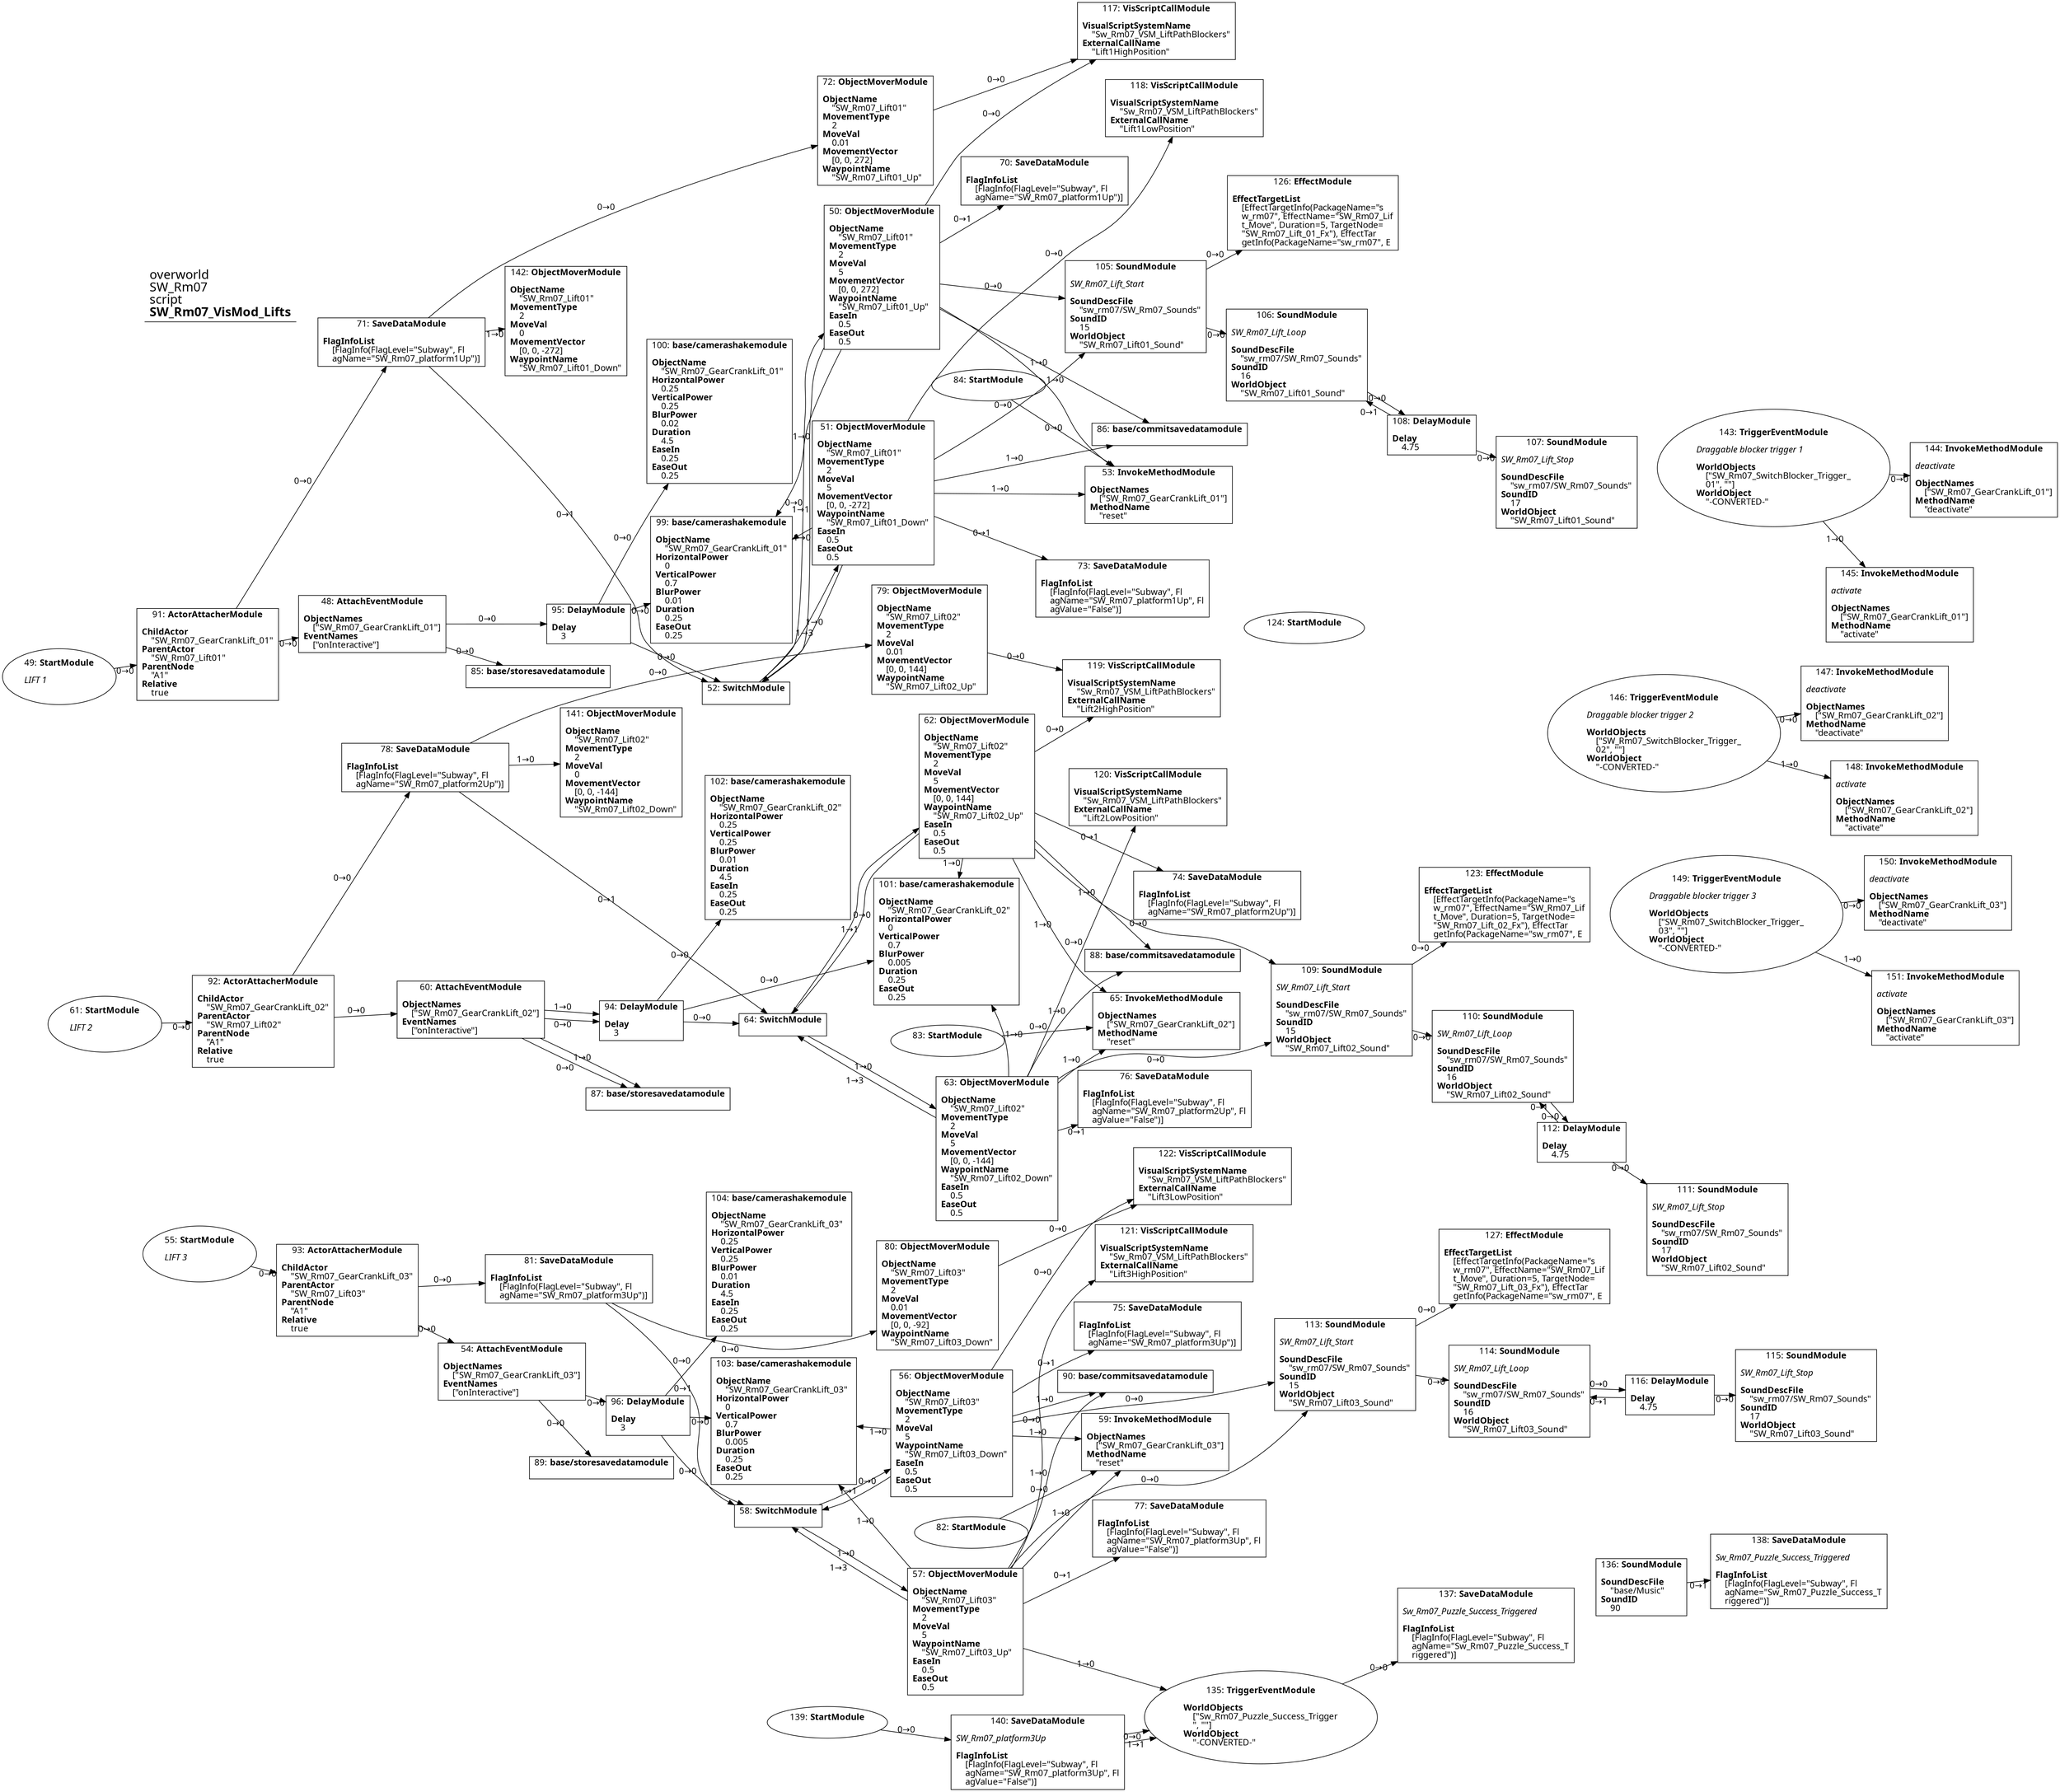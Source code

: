 digraph {
    layout = fdp;
    overlap = prism;
    sep = "+16";
    splines = spline;

    node [ shape = box ];

    graph [ fontname = "Segoe UI" ];
    node [ fontname = "Segoe UI" ];
    edge [ fontname = "Segoe UI" ];

    48 [ label = <48: <b>AttachEventModule</b><br/><br/><b>ObjectNames</b><br align="left"/>    [&quot;SW_Rm07_GearCrankLift_01&quot;]<br align="left"/><b>EventNames</b><br align="left"/>    [&quot;onInteractive&quot;]<br align="left"/>> ];
    48 [ pos = "-3.331,2.936!" ];
    48 -> 95 [ label = "0→0" ];
    48 -> 85 [ label = "0→0" ];

    49 [ label = <49: <b>StartModule</b><br/><br/><i>LIFT 1<br align="left"/></i><br align="left"/>> ];
    49 [ shape = oval ]
    49 [ pos = "-3.7710001,2.936!" ];
    49 -> 91 [ label = "0→0" ];

    50 [ label = <50: <b>ObjectMoverModule</b><br/><br/><b>ObjectName</b><br align="left"/>    &quot;SW_Rm07_Lift01&quot;<br align="left"/><b>MovementType</b><br align="left"/>    2<br align="left"/><b>MoveVal</b><br align="left"/>    5<br align="left"/><b>MovementVector</b><br align="left"/>    [0, 0, 272]<br align="left"/><b>WaypointName</b><br align="left"/>    &quot;SW_Rm07_Lift01_Up&quot;<br align="left"/><b>EaseIn</b><br align="left"/>    0.5<br align="left"/><b>EaseOut</b><br align="left"/>    0.5<br align="left"/>> ];
    50 [ pos = "-2.5990002,3.154!" ];
    50 -> 52 [ label = "1→1" ];
    50 -> 53 [ label = "1→0" ];
    50 -> 70 [ label = "0→1" ];
    50 -> 86 [ label = "1→0" ];
    50 -> 99 [ label = "1→0" ];
    50 -> 105 [ label = "0→0" ];
    50 -> 117 [ label = "0→0" ];

    51 [ label = <51: <b>ObjectMoverModule</b><br/><br/><b>ObjectName</b><br align="left"/>    &quot;SW_Rm07_Lift01&quot;<br align="left"/><b>MovementType</b><br align="left"/>    2<br align="left"/><b>MoveVal</b><br align="left"/>    5<br align="left"/><b>MovementVector</b><br align="left"/>    [0, 0, -272]<br align="left"/><b>WaypointName</b><br align="left"/>    &quot;SW_Rm07_Lift01_Down&quot;<br align="left"/><b>EaseIn</b><br align="left"/>    0.5<br align="left"/><b>EaseOut</b><br align="left"/>    0.5<br align="left"/>> ];
    51 [ pos = "-2.591,2.7380002!" ];
    51 -> 52 [ label = "1→3" ];
    51 -> 53 [ label = "1→0" ];
    51 -> 73 [ label = "0→1" ];
    51 -> 86 [ label = "1→0" ];
    51 -> 99 [ label = "1→0" ];
    51 -> 105 [ label = "0→0" ];
    51 -> 118 [ label = "0→0" ];

    52 [ label = <52: <b>SwitchModule</b><br/><br/>> ];
    52 [ pos = "-2.8330002,2.936!" ];
    52 -> 50 [ label = "0→0" ];
    52 -> 51 [ label = "1→0" ];

    53 [ label = <53: <b>InvokeMethodModule</b><br/><br/><b>ObjectNames</b><br align="left"/>    [&quot;SW_Rm07_GearCrankLift_01&quot;]<br align="left"/><b>MethodName</b><br align="left"/>    &quot;reset&quot;<br align="left"/>> ];
    53 [ pos = "-2.3240001,2.91!" ];

    54 [ label = <54: <b>AttachEventModule</b><br/><br/><b>ObjectNames</b><br align="left"/>    [&quot;SW_Rm07_GearCrankLift_03&quot;]<br align="left"/><b>EventNames</b><br align="left"/>    [&quot;onInteractive&quot;]<br align="left"/>> ];
    54 [ pos = "-3.275,1.0380001!" ];
    54 -> 96 [ label = "0→0" ];
    54 -> 89 [ label = "0→0" ];

    55 [ label = <55: <b>StartModule</b><br/><br/><i>LIFT 3<br align="left"/></i><br align="left"/>> ];
    55 [ shape = oval ]
    55 [ pos = "-3.7120001,1.0380001!" ];
    55 -> 93 [ label = "0→0" ];

    56 [ label = <56: <b>ObjectMoverModule</b><br/><br/><b>ObjectName</b><br align="left"/>    &quot;SW_Rm07_Lift03&quot;<br align="left"/><b>MovementType</b><br align="left"/>    2<br align="left"/><b>MoveVal</b><br align="left"/>    5<br align="left"/><b>WaypointName</b><br align="left"/>    &quot;SW_Rm07_Lift03_Down&quot;<br align="left"/><b>EaseIn</b><br align="left"/>    0.5<br align="left"/><b>EaseOut</b><br align="left"/>    0.5<br align="left"/>> ];
    56 [ pos = "-2.6320002,1.279!" ];
    56 -> 58 [ label = "1→1" ];
    56 -> 59 [ label = "1→0" ];
    56 -> 75 [ label = "0→1" ];
    56 -> 90 [ label = "1→0" ];
    56 -> 103 [ label = "1→0" ];
    56 -> 113 [ label = "0→0" ];
    56 -> 122 [ label = "0→0" ];

    57 [ label = <57: <b>ObjectMoverModule</b><br/><br/><b>ObjectName</b><br align="left"/>    &quot;SW_Rm07_Lift03&quot;<br align="left"/><b>MovementType</b><br align="left"/>    2<br align="left"/><b>MoveVal</b><br align="left"/>    5<br align="left"/><b>WaypointName</b><br align="left"/>    &quot;SW_Rm07_Lift03_Up&quot;<br align="left"/><b>EaseIn</b><br align="left"/>    0.5<br align="left"/><b>EaseOut</b><br align="left"/>    0.5<br align="left"/>> ];
    57 [ pos = "-2.634,0.841!" ];
    57 -> 58 [ label = "1→3" ];
    57 -> 59 [ label = "1→0" ];
    57 -> 77 [ label = "0→1" ];
    57 -> 90 [ label = "1→0" ];
    57 -> 103 [ label = "1→0" ];
    57 -> 113 [ label = "0→0" ];
    57 -> 121 [ label = "0→0" ];
    57 -> 135 [ label = "1→0" ];

    58 [ label = <58: <b>SwitchModule</b><br/><br/>> ];
    58 [ pos = "-2.874,1.0380001!" ];
    58 -> 56 [ label = "0→0" ];
    58 -> 57 [ label = "1→0" ];

    59 [ label = <59: <b>InvokeMethodModule</b><br/><br/><b>ObjectNames</b><br align="left"/>    [&quot;SW_Rm07_GearCrankLift_03&quot;]<br align="left"/><b>MethodName</b><br align="left"/>    &quot;reset&quot;<br align="left"/>> ];
    59 [ pos = "-2.378,1.0370001!" ];

    60 [ label = <60: <b>AttachEventModule</b><br/><br/><b>ObjectNames</b><br align="left"/>    [&quot;SW_Rm07_GearCrankLift_02&quot;]<br align="left"/><b>EventNames</b><br align="left"/>    [&quot;onInteractive&quot;]<br align="left"/>> ];
    60 [ pos = "-3.2570002,2.009!" ];
    60 -> 87 [ label = "1→0" ];
    60 -> 94 [ label = "1→0" ];
    60 -> 87 [ label = "0→0" ];
    60 -> 94 [ label = "0→0" ];

    61 [ label = <61: <b>StartModule</b><br/><br/><i>LIFT 2<br align="left"/></i><br align="left"/>> ];
    61 [ shape = oval ]
    61 [ pos = "-3.7120001,2.009!" ];
    61 -> 92 [ label = "0→0" ];

    62 [ label = <62: <b>ObjectMoverModule</b><br/><br/><b>ObjectName</b><br align="left"/>    &quot;SW_Rm07_Lift02&quot;<br align="left"/><b>MovementType</b><br align="left"/>    2<br align="left"/><b>MoveVal</b><br align="left"/>    5<br align="left"/><b>MovementVector</b><br align="left"/>    [0, 0, 144]<br align="left"/><b>WaypointName</b><br align="left"/>    &quot;SW_Rm07_Lift02_Up&quot;<br align="left"/><b>EaseIn</b><br align="left"/>    0.5<br align="left"/><b>EaseOut</b><br align="left"/>    0.5<br align="left"/>> ];
    62 [ pos = "-2.592,2.2410002!" ];
    62 -> 65 [ label = "1→0" ];
    62 -> 64 [ label = "1→1" ];
    62 -> 74 [ label = "0→1" ];
    62 -> 88 [ label = "1→0" ];
    62 -> 101 [ label = "1→0" ];
    62 -> 109 [ label = "0→0" ];
    62 -> 119 [ label = "0→0" ];

    63 [ label = <63: <b>ObjectMoverModule</b><br/><br/><b>ObjectName</b><br align="left"/>    &quot;SW_Rm07_Lift02&quot;<br align="left"/><b>MovementType</b><br align="left"/>    2<br align="left"/><b>MoveVal</b><br align="left"/>    5<br align="left"/><b>MovementVector</b><br align="left"/>    [0, 0, -144]<br align="left"/><b>WaypointName</b><br align="left"/>    &quot;SW_Rm07_Lift02_Down&quot;<br align="left"/><b>EaseIn</b><br align="left"/>    0.5<br align="left"/><b>EaseOut</b><br align="left"/>    0.5<br align="left"/>> ];
    63 [ pos = "-2.592,1.7700001!" ];
    63 -> 65 [ label = "1→0" ];
    63 -> 64 [ label = "1→3" ];
    63 -> 76 [ label = "0→1" ];
    63 -> 88 [ label = "1→0" ];
    63 -> 101 [ label = "1→0" ];
    63 -> 109 [ label = "0→0" ];
    63 -> 120 [ label = "0→0" ];

    64 [ label = <64: <b>SwitchModule</b><br/><br/>> ];
    64 [ pos = "-2.821,2.009!" ];
    64 -> 63 [ label = "1→0" ];
    64 -> 62 [ label = "0→0" ];

    65 [ label = <65: <b>InvokeMethodModule</b><br/><br/><b>ObjectNames</b><br align="left"/>    [&quot;SW_Rm07_GearCrankLift_02&quot;]<br align="left"/><b>MethodName</b><br align="left"/>    &quot;reset&quot;<br align="left"/>> ];
    65 [ pos = "-2.348,1.983!" ];

    70 [ label = <70: <b>SaveDataModule</b><br/><br/><b>FlagInfoList</b><br align="left"/>    [FlagInfo(FlagLevel=&quot;Subway&quot;, Fl<br align="left"/>    agName=&quot;SW_Rm07_platform1Up&quot;)]<br align="left"/>> ];
    70 [ pos = "-2.342,3.3290002!" ];

    71 [ label = <71: <b>SaveDataModule</b><br/><br/><b>FlagInfoList</b><br align="left"/>    [FlagInfo(FlagLevel=&quot;Subway&quot;, Fl<br align="left"/>    agName=&quot;SW_Rm07_platform1Up&quot;)]<br align="left"/>> ];
    71 [ pos = "-3.3360002,3.3390002!" ];
    71 -> 52 [ label = "0→1" ];
    71 -> 72 [ label = "0→0" ];
    71 -> 142 [ label = "1→0" ];

    72 [ label = <72: <b>ObjectMoverModule</b><br/><br/><b>ObjectName</b><br align="left"/>    &quot;SW_Rm07_Lift01&quot;<br align="left"/><b>MovementType</b><br align="left"/>    2<br align="left"/><b>MoveVal</b><br align="left"/>    0.01<br align="left"/><b>MovementVector</b><br align="left"/>    [0, 0, 272]<br align="left"/><b>WaypointName</b><br align="left"/>    &quot;SW_Rm07_Lift01_Up&quot;<br align="left"/>> ];
    72 [ pos = "-2.595,3.3390002!" ];
    72 -> 117 [ label = "0→0" ];

    73 [ label = <73: <b>SaveDataModule</b><br/><br/><b>FlagInfoList</b><br align="left"/>    [FlagInfo(FlagLevel=&quot;Subway&quot;, Fl<br align="left"/>    agName=&quot;SW_Rm07_platform1Up&quot;, Fl<br align="left"/>    agValue=&quot;False&quot;)]<br align="left"/>> ];
    73 [ pos = "-2.358,2.6230001!" ];

    74 [ label = <74: <b>SaveDataModule</b><br/><br/><b>FlagInfoList</b><br align="left"/>    [FlagInfo(FlagLevel=&quot;Subway&quot;, Fl<br align="left"/>    agName=&quot;SW_Rm07_platform2Up&quot;)]<br align="left"/>> ];
    74 [ pos = "-2.3360002,2.2640002!" ];

    75 [ label = <75: <b>SaveDataModule</b><br/><br/><b>FlagInfoList</b><br align="left"/>    [FlagInfo(FlagLevel=&quot;Subway&quot;, Fl<br align="left"/>    agName=&quot;SW_Rm07_platform3Up&quot;)]<br align="left"/>> ];
    75 [ pos = "-2.3830001,1.302!" ];

    76 [ label = <76: <b>SaveDataModule</b><br/><br/><b>FlagInfoList</b><br align="left"/>    [FlagInfo(FlagLevel=&quot;Subway&quot;, Fl<br align="left"/>    agName=&quot;SW_Rm07_platform2Up&quot;, Fl<br align="left"/>    agValue=&quot;False&quot;)]<br align="left"/>> ];
    76 [ pos = "-2.351,1.7930001!" ];

    77 [ label = <77: <b>SaveDataModule</b><br/><br/><b>FlagInfoList</b><br align="left"/>    [FlagInfo(FlagLevel=&quot;Subway&quot;, Fl<br align="left"/>    agName=&quot;SW_Rm07_platform3Up&quot;, Fl<br align="left"/>    agValue=&quot;False&quot;)]<br align="left"/>> ];
    77 [ pos = "-2.377,0.86300004!" ];

    78 [ label = <78: <b>SaveDataModule</b><br/><br/><b>FlagInfoList</b><br align="left"/>    [FlagInfo(FlagLevel=&quot;Subway&quot;, Fl<br align="left"/>    agName=&quot;SW_Rm07_platform2Up&quot;)]<br align="left"/>> ];
    78 [ pos = "-3.219,2.4090002!" ];
    78 -> 64 [ label = "0→1" ];
    78 -> 79 [ label = "0→0" ];
    78 -> 141 [ label = "1→0" ];

    79 [ label = <79: <b>ObjectMoverModule</b><br/><br/><b>ObjectName</b><br align="left"/>    &quot;SW_Rm07_Lift02&quot;<br align="left"/><b>MovementType</b><br align="left"/>    2<br align="left"/><b>MoveVal</b><br align="left"/>    0.01<br align="left"/><b>MovementVector</b><br align="left"/>    [0, 0, 144]<br align="left"/><b>WaypointName</b><br align="left"/>    &quot;SW_Rm07_Lift02_Up&quot;<br align="left"/>> ];
    79 [ pos = "-2.5890002,2.4090002!" ];
    79 -> 119 [ label = "0→0" ];

    80 [ label = <80: <b>ObjectMoverModule</b><br/><br/><b>ObjectName</b><br align="left"/>    &quot;SW_Rm07_Lift03&quot;<br align="left"/><b>MovementType</b><br align="left"/>    2<br align="left"/><b>MoveVal</b><br align="left"/>    0.01<br align="left"/><b>MovementVector</b><br align="left"/>    [0, 0, -92]<br align="left"/><b>WaypointName</b><br align="left"/>    &quot;SW_Rm07_Lift03_Down&quot;<br align="left"/>> ];
    80 [ pos = "-2.63,1.44!" ];
    80 -> 122 [ label = "0→0" ];

    81 [ label = <81: <b>SaveDataModule</b><br/><br/><b>FlagInfoList</b><br align="left"/>    [FlagInfo(FlagLevel=&quot;Subway&quot;, Fl<br align="left"/>    agName=&quot;SW_Rm07_platform3Up&quot;)]<br align="left"/>> ];
    81 [ pos = "-3.1200001,1.2270001!" ];
    81 -> 80 [ label = "0→0" ];
    81 -> 58 [ label = "0→1" ];

    82 [ label = <82: <b>StartModule</b><br/><br/>> ];
    82 [ shape = oval ]
    82 [ pos = "-2.63,1.0370001!" ];
    82 -> 59 [ label = "0→0" ];

    83 [ label = <83: <b>StartModule</b><br/><br/>> ];
    83 [ shape = oval ]
    83 [ pos = "-2.592,1.983!" ];
    83 -> 65 [ label = "0→0" ];

    84 [ label = <84: <b>StartModule</b><br/><br/>> ];
    84 [ shape = oval ]
    84 [ pos = "-2.536,2.91!" ];
    84 -> 53 [ label = "0→0" ];

    85 [ label = <85: <b>base/storesavedatamodule</b><br/><br/>> ];
    85 [ pos = "-3.0600002,2.755!" ];

    86 [ label = <86: <b>base/commitsavedatamodule</b><br/><br/>> ];
    86 [ pos = "-2.322,2.9740002!" ];

    87 [ label = <87: <b>base/storesavedatamodule</b><br/><br/>> ];
    87 [ pos = "-3.005,1.8210001!" ];

    88 [ label = <88: <b>base/commitsavedatamodule</b><br/><br/>> ];
    88 [ pos = "-2.348,2.0470002!" ];

    89 [ label = <89: <b>base/storesavedatamodule</b><br/><br/>> ];
    89 [ pos = "-3.032,0.83300006!" ];

    90 [ label = <90: <b>base/commitsavedatamodule</b><br/><br/>> ];
    90 [ pos = "-2.3830001,1.108!" ];

    91 [ label = <91: <b>ActorAttacherModule</b><br/><br/><b>ChildActor</b><br align="left"/>    &quot;SW_Rm07_GearCrankLift_01&quot;<br align="left"/><b>ParentActor</b><br align="left"/>    &quot;SW_Rm07_Lift01&quot;<br align="left"/><b>ParentNode</b><br align="left"/>    &quot;A1&quot;<br align="left"/><b>Relative</b><br align="left"/>    true<br align="left"/>> ];
    91 [ pos = "-3.5730002,2.936!" ];
    91 -> 48 [ label = "0→0" ];
    91 -> 71 [ label = "0→0" ];

    92 [ label = <92: <b>ActorAttacherModule</b><br/><br/><b>ChildActor</b><br align="left"/>    &quot;SW_Rm07_GearCrankLift_02&quot;<br align="left"/><b>ParentActor</b><br align="left"/>    &quot;SW_Rm07_Lift02&quot;<br align="left"/><b>ParentNode</b><br align="left"/>    &quot;A1&quot;<br align="left"/><b>Relative</b><br align="left"/>    true<br align="left"/>> ];
    92 [ pos = "-3.505,2.009!" ];
    92 -> 78 [ label = "0→0" ];
    92 -> 60 [ label = "0→0" ];

    93 [ label = <93: <b>ActorAttacherModule</b><br/><br/><b>ChildActor</b><br align="left"/>    &quot;SW_Rm07_GearCrankLift_03&quot;<br align="left"/><b>ParentActor</b><br align="left"/>    &quot;SW_Rm07_Lift03&quot;<br align="left"/><b>ParentNode</b><br align="left"/>    &quot;A1&quot;<br align="left"/><b>Relative</b><br align="left"/>    true<br align="left"/>> ];
    93 [ pos = "-3.5210001,1.0380001!" ];
    93 -> 54 [ label = "0→0" ];
    93 -> 81 [ label = "0→0" ];

    94 [ label = <94: <b>DelayModule</b><br/><br/><b>Delay</b><br align="left"/>    3<br align="left"/>> ];
    94 [ pos = "-3.0040002,2.009!" ];
    94 -> 64 [ label = "0→0" ];
    94 -> 101 [ label = "0→0" ];
    94 -> 102 [ label = "0→0" ];

    95 [ label = <95: <b>DelayModule</b><br/><br/><b>Delay</b><br align="left"/>    3<br align="left"/>> ];
    95 [ pos = "-3.0590003,2.936!" ];
    95 -> 52 [ label = "0→0" ];
    95 -> 99 [ label = "0→0" ];
    95 -> 100 [ label = "0→0" ];

    96 [ label = <96: <b>DelayModule</b><br/><br/><b>Delay</b><br align="left"/>    3<br align="left"/>> ];
    96 [ pos = "-3.032,1.0380001!" ];
    96 -> 58 [ label = "0→0" ];
    96 -> 103 [ label = "0→0" ];
    96 -> 104 [ label = "0→0" ];

    99 [ label = <99: <b>base/camerashakemodule</b><br/><br/><b>ObjectName</b><br align="left"/>    &quot;SW_Rm07_GearCrankLift_01&quot;<br align="left"/><b>HorizontalPower</b><br align="left"/>    0<br align="left"/><b>VerticalPower</b><br align="left"/>    0.7<br align="left"/><b>BlurPower</b><br align="left"/>    0.01<br align="left"/><b>Duration</b><br align="left"/>    0.25<br align="left"/><b>EaseOut</b><br align="left"/>    0.25<br align="left"/>> ];
    99 [ pos = "-2.828,3.019!" ];

    100 [ label = <100: <b>base/camerashakemodule</b><br/><br/><b>ObjectName</b><br align="left"/>    &quot;SW_Rm07_GearCrankLift_01&quot;<br align="left"/><b>HorizontalPower</b><br align="left"/>    0.25<br align="left"/><b>VerticalPower</b><br align="left"/>    0.25<br align="left"/><b>BlurPower</b><br align="left"/>    0.02<br align="left"/><b>Duration</b><br align="left"/>    4.5<br align="left"/><b>EaseIn</b><br align="left"/>    0.25<br align="left"/><b>EaseOut</b><br align="left"/>    0.25<br align="left"/>> ];
    100 [ pos = "-2.8260002,3.1120002!" ];

    101 [ label = <101: <b>base/camerashakemodule</b><br/><br/><b>ObjectName</b><br align="left"/>    &quot;SW_Rm07_GearCrankLift_02&quot;<br align="left"/><b>HorizontalPower</b><br align="left"/>    0<br align="left"/><b>VerticalPower</b><br align="left"/>    0.7<br align="left"/><b>BlurPower</b><br align="left"/>    0.005<br align="left"/><b>Duration</b><br align="left"/>    0.25<br align="left"/><b>EaseOut</b><br align="left"/>    0.25<br align="left"/>> ];
    101 [ pos = "-2.6030002,2.082!" ];

    102 [ label = <102: <b>base/camerashakemodule</b><br/><br/><b>ObjectName</b><br align="left"/>    &quot;SW_Rm07_GearCrankLift_02&quot;<br align="left"/><b>HorizontalPower</b><br align="left"/>    0.25<br align="left"/><b>VerticalPower</b><br align="left"/>    0.25<br align="left"/><b>BlurPower</b><br align="left"/>    0.01<br align="left"/><b>Duration</b><br align="left"/>    4.5<br align="left"/><b>EaseIn</b><br align="left"/>    0.25<br align="left"/><b>EaseOut</b><br align="left"/>    0.25<br align="left"/>> ];
    102 [ pos = "-2.818,2.2020001!" ];

    103 [ label = <103: <b>base/camerashakemodule</b><br/><br/><b>ObjectName</b><br align="left"/>    &quot;SW_Rm07_GearCrankLift_03&quot;<br align="left"/><b>HorizontalPower</b><br align="left"/>    0<br align="left"/><b>VerticalPower</b><br align="left"/>    0.7<br align="left"/><b>BlurPower</b><br align="left"/>    0.005<br align="left"/><b>Duration</b><br align="left"/>    0.25<br align="left"/><b>EaseOut</b><br align="left"/>    0.25<br align="left"/>> ];
    103 [ pos = "-2.8660002,1.1090001!" ];

    104 [ label = <104: <b>base/camerashakemodule</b><br/><br/><b>ObjectName</b><br align="left"/>    &quot;SW_Rm07_GearCrankLift_03&quot;<br align="left"/><b>HorizontalPower</b><br align="left"/>    0.25<br align="left"/><b>VerticalPower</b><br align="left"/>    0.25<br align="left"/><b>BlurPower</b><br align="left"/>    0.01<br align="left"/><b>Duration</b><br align="left"/>    4.5<br align="left"/><b>EaseIn</b><br align="left"/>    0.25<br align="left"/><b>EaseOut</b><br align="left"/>    0.25<br align="left"/>> ];
    104 [ pos = "-2.8650002,1.1860001!" ];

    105 [ label = <105: <b>SoundModule</b><br/><br/><i>SW_Rm07_Lift_Start<br align="left"/></i><br align="left"/><b>SoundDescFile</b><br align="left"/>    &quot;sw_rm07/SW_Rm07_Sounds&quot;<br align="left"/><b>SoundID</b><br align="left"/>    15<br align="left"/><b>WorldObject</b><br align="left"/>    &quot;SW_Rm07_Lift01_Sound&quot;<br align="left"/>> ];
    105 [ pos = "-2.263,3.13!" ];
    105 -> 106 [ label = "0→0" ];
    105 -> 126 [ label = "0→0" ];

    106 [ label = <106: <b>SoundModule</b><br/><br/><i>SW_Rm07_Lift_Loop<br align="left"/></i><br align="left"/><b>SoundDescFile</b><br align="left"/>    &quot;sw_rm07/SW_Rm07_Sounds&quot;<br align="left"/><b>SoundID</b><br align="left"/>    16<br align="left"/><b>WorldObject</b><br align="left"/>    &quot;SW_Rm07_Lift01_Sound&quot;<br align="left"/>> ];
    106 [ pos = "-2.065,3.13!" ];
    106 -> 108 [ label = "0→0" ];

    107 [ label = <107: <b>SoundModule</b><br/><br/><i>SW_Rm07_Lift_Stop<br align="left"/></i><br align="left"/><b>SoundDescFile</b><br align="left"/>    &quot;sw_rm07/SW_Rm07_Sounds&quot;<br align="left"/><b>SoundID</b><br align="left"/>    17<br align="left"/><b>WorldObject</b><br align="left"/>    &quot;SW_Rm07_Lift01_Sound&quot;<br align="left"/>> ];
    107 [ pos = "-1.718,3.13!" ];

    108 [ label = <108: <b>DelayModule</b><br/><br/><b>Delay</b><br align="left"/>    4.75<br align="left"/>> ];
    108 [ pos = "-1.8670001,3.13!" ];
    108 -> 106 [ label = "0→1" ];
    108 -> 107 [ label = "0→0" ];

    109 [ label = <109: <b>SoundModule</b><br/><br/><i>SW_Rm07_Lift_Start<br align="left"/></i><br align="left"/><b>SoundDescFile</b><br align="left"/>    &quot;sw_rm07/SW_Rm07_Sounds&quot;<br align="left"/><b>SoundID</b><br align="left"/>    15<br align="left"/><b>WorldObject</b><br align="left"/>    &quot;SW_Rm07_Lift02_Sound&quot;<br align="left"/>> ];
    109 [ pos = "-2.039,2.095!" ];
    109 -> 110 [ label = "0→0" ];
    109 -> 123 [ label = "0→0" ];

    110 [ label = <110: <b>SoundModule</b><br/><br/><i>SW_Rm07_Lift_Loop<br align="left"/></i><br align="left"/><b>SoundDescFile</b><br align="left"/>    &quot;sw_rm07/SW_Rm07_Sounds&quot;<br align="left"/><b>SoundID</b><br align="left"/>    16<br align="left"/><b>WorldObject</b><br align="left"/>    &quot;SW_Rm07_Lift02_Sound&quot;<br align="left"/>> ];
    110 [ pos = "-1.8410001,2.095!" ];
    110 -> 112 [ label = "0→0" ];

    111 [ label = <111: <b>SoundModule</b><br/><br/><i>SW_Rm07_Lift_Stop<br align="left"/></i><br align="left"/><b>SoundDescFile</b><br align="left"/>    &quot;sw_rm07/SW_Rm07_Sounds&quot;<br align="left"/><b>SoundID</b><br align="left"/>    17<br align="left"/><b>WorldObject</b><br align="left"/>    &quot;SW_Rm07_Lift02_Sound&quot;<br align="left"/>> ];
    111 [ pos = "-1.4940001,2.095!" ];

    112 [ label = <112: <b>DelayModule</b><br/><br/><b>Delay</b><br align="left"/>    4.75<br align="left"/>> ];
    112 [ pos = "-1.6430001,2.095!" ];
    112 -> 110 [ label = "0→1" ];
    112 -> 111 [ label = "0→0" ];

    113 [ label = <113: <b>SoundModule</b><br/><br/><i>SW_Rm07_Lift_Start<br align="left"/></i><br align="left"/><b>SoundDescFile</b><br align="left"/>    &quot;sw_rm07/SW_Rm07_Sounds&quot;<br align="left"/><b>SoundID</b><br align="left"/>    15<br align="left"/><b>WorldObject</b><br align="left"/>    &quot;SW_Rm07_Lift03_Sound&quot;<br align="left"/>> ];
    113 [ pos = "-2.0870001,1.125!" ];
    113 -> 114 [ label = "0→0" ];
    113 -> 127 [ label = "0→0" ];

    114 [ label = <114: <b>SoundModule</b><br/><br/><i>SW_Rm07_Lift_Loop<br align="left"/></i><br align="left"/><b>SoundDescFile</b><br align="left"/>    &quot;sw_rm07/SW_Rm07_Sounds&quot;<br align="left"/><b>SoundID</b><br align="left"/>    16<br align="left"/><b>WorldObject</b><br align="left"/>    &quot;SW_Rm07_Lift03_Sound&quot;<br align="left"/>> ];
    114 [ pos = "-1.889,1.125!" ];
    114 -> 116 [ label = "0→0" ];

    115 [ label = <115: <b>SoundModule</b><br/><br/><i>SW_Rm07_Lift_Stop<br align="left"/></i><br align="left"/><b>SoundDescFile</b><br align="left"/>    &quot;sw_rm07/SW_Rm07_Sounds&quot;<br align="left"/><b>SoundID</b><br align="left"/>    17<br align="left"/><b>WorldObject</b><br align="left"/>    &quot;SW_Rm07_Lift03_Sound&quot;<br align="left"/>> ];
    115 [ pos = "-1.542,1.125!" ];

    116 [ label = <116: <b>DelayModule</b><br/><br/><b>Delay</b><br align="left"/>    4.75<br align="left"/>> ];
    116 [ pos = "-1.6910001,1.125!" ];
    116 -> 114 [ label = "0→1" ];
    116 -> 115 [ label = "0→0" ];

    117 [ label = <117: <b>VisScriptCallModule</b><br/><br/><b>VisualScriptSystemName</b><br align="left"/>    &quot;Sw_Rm07_VSM_LiftPathBlockers&quot;<br align="left"/><b>ExternalCallName</b><br align="left"/>    &quot;Lift1HighPosition&quot;<br align="left"/>> ];
    117 [ pos = "-2.334,3.519!" ];

    118 [ label = <118: <b>VisScriptCallModule</b><br/><br/><b>VisualScriptSystemName</b><br align="left"/>    &quot;Sw_Rm07_VSM_LiftPathBlockers&quot;<br align="left"/><b>ExternalCallName</b><br align="left"/>    &quot;Lift1LowPosition&quot;<br align="left"/>> ];
    118 [ pos = "-2.335,3.4290001!" ];

    119 [ label = <119: <b>VisScriptCallModule</b><br/><br/><b>VisualScriptSystemName</b><br align="left"/>    &quot;Sw_Rm07_VSM_LiftPathBlockers&quot;<br align="left"/><b>ExternalCallName</b><br align="left"/>    &quot;Lift2HighPosition&quot;<br align="left"/>> ];
    119 [ pos = "-2.371,2.437!" ];

    120 [ label = <120: <b>VisScriptCallModule</b><br/><br/><b>VisualScriptSystemName</b><br align="left"/>    &quot;Sw_Rm07_VSM_LiftPathBlockers&quot;<br align="left"/><b>ExternalCallName</b><br align="left"/>    &quot;Lift2LowPosition&quot;<br align="left"/>> ];
    120 [ pos = "-2.371,2.3470001!" ];

    121 [ label = <121: <b>VisScriptCallModule</b><br/><br/><b>VisualScriptSystemName</b><br align="left"/>    &quot;Sw_Rm07_VSM_LiftPathBlockers&quot;<br align="left"/><b>ExternalCallName</b><br align="left"/>    &quot;Lift3HighPosition&quot;<br align="left"/>> ];
    121 [ pos = "-2.3720002,1.4530001!" ];

    122 [ label = <122: <b>VisScriptCallModule</b><br/><br/><b>VisualScriptSystemName</b><br align="left"/>    &quot;Sw_Rm07_VSM_LiftPathBlockers&quot;<br align="left"/><b>ExternalCallName</b><br align="left"/>    &quot;Lift3LowPosition&quot;<br align="left"/>> ];
    122 [ pos = "-2.357,1.542!" ];

    123 [ label = <123: <b>EffectModule</b><br/><br/><b>EffectTargetList</b><br align="left"/>    [EffectTargetInfo(PackageName=&quot;s<br align="left"/>    w_rm07&quot;, EffectName=&quot;SW_Rm07_Lif<br align="left"/>    t_Move&quot;, Duration=5, TargetNode=<br align="left"/>    &quot;SW_Rm07_Lift_02_Fx&quot;), EffectTar<br align="left"/>    getInfo(PackageName=&quot;sw_rm07&quot;, E<br align="left"/>> ];
    123 [ pos = "-1.8410001,2.246!" ];

    124 [ label = <124: <b>StartModule</b><br/><br/>> ];
    124 [ shape = oval ]
    124 [ pos = "-2.091,2.6420002!" ];

    126 [ label = <126: <b>EffectModule</b><br/><br/><b>EffectTargetList</b><br align="left"/>    [EffectTargetInfo(PackageName=&quot;s<br align="left"/>    w_rm07&quot;, EffectName=&quot;SW_Rm07_Lif<br align="left"/>    t_Move&quot;, Duration=5, TargetNode=<br align="left"/>    &quot;SW_Rm07_Lift_01_Fx&quot;), EffectTar<br align="left"/>    getInfo(PackageName=&quot;sw_rm07&quot;, E<br align="left"/>> ];
    126 [ pos = "-2.0700002,3.2740002!" ];

    127 [ label = <127: <b>EffectModule</b><br/><br/><b>EffectTargetList</b><br align="left"/>    [EffectTargetInfo(PackageName=&quot;s<br align="left"/>    w_rm07&quot;, EffectName=&quot;SW_Rm07_Lif<br align="left"/>    t_Move&quot;, Duration=5, TargetNode=<br align="left"/>    &quot;SW_Rm07_Lift_03_Fx&quot;), EffectTar<br align="left"/>    getInfo(PackageName=&quot;sw_rm07&quot;, E<br align="left"/>> ];
    127 [ pos = "-1.889,1.266!" ];

    135 [ label = <135: <b>TriggerEventModule</b><br/><br/><b>WorldObjects</b><br align="left"/>    [&quot;Sw_Rm07_Puzzle_Success_Trigger<br align="left"/>    &quot;, &quot;&quot;]<br align="left"/><b>WorldObject</b><br align="left"/>    &quot;-CONVERTED-&quot;<br align="left"/>> ];
    135 [ shape = oval ]
    135 [ pos = "-2.355,0.629!" ];
    135 -> 137 [ label = "0→0" ];

    136 [ label = <136: <b>SoundModule</b><br/><br/><b>SoundDescFile</b><br align="left"/>    &quot;base/Music&quot;<br align="left"/><b>SoundID</b><br align="left"/>    90<br align="left"/>> ];
    136 [ pos = "-1.909,0.606!" ];
    136 -> 138 [ label = "0→1" ];

    137 [ label = <137: <b>SaveDataModule</b><br/><br/><i>Sw_Rm07_Puzzle_Success_Triggered<br align="left"/></i><br align="left"/><b>FlagInfoList</b><br align="left"/>    [FlagInfo(FlagLevel=&quot;Subway&quot;, Fl<br align="left"/>    agName=&quot;Sw_Rm07_Puzzle_Success_T<br align="left"/>    riggered&quot;)]<br align="left"/>> ];
    137 [ pos = "-2.117,0.629!" ];

    138 [ label = <138: <b>SaveDataModule</b><br/><br/><i>Sw_Rm07_Puzzle_Success_Triggered<br align="left"/></i><br align="left"/><b>FlagInfoList</b><br align="left"/>    [FlagInfo(FlagLevel=&quot;Subway&quot;, Fl<br align="left"/>    agName=&quot;Sw_Rm07_Puzzle_Success_T<br align="left"/>    riggered&quot;)]<br align="left"/>> ];
    138 [ pos = "-1.728,0.629!" ];

    139 [ label = <139: <b>StartModule</b><br/><br/>> ];
    139 [ shape = oval ]
    139 [ pos = "-2.7930002,0.629!" ];
    139 -> 140 [ label = "0→0" ];

    140 [ label = <140: <b>SaveDataModule</b><br/><br/><i>SW_Rm07_platform3Up<br align="left"/></i><br align="left"/><b>FlagInfoList</b><br align="left"/>    [FlagInfo(FlagLevel=&quot;Subway&quot;, Fl<br align="left"/>    agName=&quot;SW_Rm07_platform3Up&quot;, Fl<br align="left"/>    agValue=&quot;False&quot;)]<br align="left"/>> ];
    140 [ pos = "-2.6020002,0.629!" ];
    140 -> 135 [ label = "0→0" ];
    140 -> 135 [ label = "1→1" ];

    141 [ label = <141: <b>ObjectMoverModule</b><br/><br/><b>ObjectName</b><br align="left"/>    &quot;SW_Rm07_Lift02&quot;<br align="left"/><b>MovementType</b><br align="left"/>    2<br align="left"/><b>MoveVal</b><br align="left"/>    0<br align="left"/><b>MovementVector</b><br align="left"/>    [0, 0, -144]<br align="left"/><b>WaypointName</b><br align="left"/>    &quot;SW_Rm07_Lift02_Down&quot;<br align="left"/>> ];
    141 [ pos = "-2.9310002,2.3560002!" ];

    142 [ label = <142: <b>ObjectMoverModule</b><br/><br/><b>ObjectName</b><br align="left"/>    &quot;SW_Rm07_Lift01&quot;<br align="left"/><b>MovementType</b><br align="left"/>    2<br align="left"/><b>MoveVal</b><br align="left"/>    0<br align="left"/><b>MovementVector</b><br align="left"/>    [0, 0, -272]<br align="left"/><b>WaypointName</b><br align="left"/>    &quot;SW_Rm07_Lift01_Down&quot;<br align="left"/>> ];
    142 [ pos = "-2.969,3.2770002!" ];

    143 [ label = <143: <b>TriggerEventModule</b><br/><br/><i>Draggable blocker trigger 1<br align="left"/></i><br align="left"/><b>WorldObjects</b><br align="left"/>    [&quot;SW_Rm07_SwitchBlocker_Trigger_<br align="left"/>    01&quot;, &quot;&quot;]<br align="left"/><b>WorldObject</b><br align="left"/>    &quot;-CONVERTED-&quot;<br align="left"/>> ];
    143 [ shape = oval ]
    143 [ pos = "-1.13,3.2380002!" ];
    143 -> 144 [ label = "0→0" ];
    143 -> 145 [ label = "1→0" ];

    144 [ label = <144: <b>InvokeMethodModule</b><br/><br/><i>deactivate<br align="left"/></i><br align="left"/><b>ObjectNames</b><br align="left"/>    [&quot;SW_Rm07_GearCrankLift_01&quot;]<br align="left"/><b>MethodName</b><br align="left"/>    &quot;deactivate&quot;<br align="left"/>> ];
    144 [ pos = "-0.78700006,3.3190002!" ];

    145 [ label = <145: <b>InvokeMethodModule</b><br/><br/><i>activate<br align="left"/></i><br align="left"/><b>ObjectNames</b><br align="left"/>    [&quot;SW_Rm07_GearCrankLift_01&quot;]<br align="left"/><b>MethodName</b><br align="left"/>    &quot;activate&quot;<br align="left"/>> ];
    145 [ pos = "-0.785,3.1430001!" ];

    146 [ label = <146: <b>TriggerEventModule</b><br/><br/><i>Draggable blocker trigger 2<br align="left"/></i><br align="left"/><b>WorldObjects</b><br align="left"/>    [&quot;SW_Rm07_SwitchBlocker_Trigger_<br align="left"/>    02&quot;, &quot;&quot;]<br align="left"/><b>WorldObject</b><br align="left"/>    &quot;-CONVERTED-&quot;<br align="left"/>> ];
    146 [ shape = oval ]
    146 [ pos = "-1.113,2.887!" ];
    146 -> 147 [ label = "0→0" ];
    146 -> 148 [ label = "1→0" ];

    147 [ label = <147: <b>InvokeMethodModule</b><br/><br/><i>deactivate<br align="left"/></i><br align="left"/><b>ObjectNames</b><br align="left"/>    [&quot;SW_Rm07_GearCrankLift_02&quot;]<br align="left"/><b>MethodName</b><br align="left"/>    &quot;deactivate&quot;<br align="left"/>> ];
    147 [ pos = "-0.77500004,2.969!" ];

    148 [ label = <148: <b>InvokeMethodModule</b><br/><br/><i>activate<br align="left"/></i><br align="left"/><b>ObjectNames</b><br align="left"/>    [&quot;SW_Rm07_GearCrankLift_02&quot;]<br align="left"/><b>MethodName</b><br align="left"/>    &quot;activate&quot;<br align="left"/>> ];
    148 [ pos = "-0.77300006,2.792!" ];

    149 [ label = <149: <b>TriggerEventModule</b><br/><br/><i>Draggable blocker trigger 3<br align="left"/></i><br align="left"/><b>WorldObjects</b><br align="left"/>    [&quot;SW_Rm07_SwitchBlocker_Trigger_<br align="left"/>    03&quot;, &quot;&quot;]<br align="left"/><b>WorldObject</b><br align="left"/>    &quot;-CONVERTED-&quot;<br align="left"/>> ];
    149 [ shape = oval ]
    149 [ pos = "-1.102,2.542!" ];
    149 -> 150 [ label = "0→0" ];
    149 -> 151 [ label = "1→0" ];

    150 [ label = <150: <b>InvokeMethodModule</b><br/><br/><i>deactivate<br align="left"/></i><br align="left"/><b>ObjectNames</b><br align="left"/>    [&quot;SW_Rm07_GearCrankLift_03&quot;]<br align="left"/><b>MethodName</b><br align="left"/>    &quot;deactivate&quot;<br align="left"/>> ];
    150 [ pos = "-0.75900006,2.6230001!" ];

    151 [ label = <151: <b>InvokeMethodModule</b><br/><br/><i>activate<br align="left"/></i><br align="left"/><b>ObjectNames</b><br align="left"/>    [&quot;SW_Rm07_GearCrankLift_03&quot;]<br align="left"/><b>MethodName</b><br align="left"/>    &quot;activate&quot;<br align="left"/>> ];
    151 [ pos = "-0.757,2.446!" ];

    title [ pos = "-3.772,3.5200002!" ];
    title [ shape = underline ];
    title [ label = <<font point-size="20">overworld<br align="left"/>SW_Rm07<br align="left"/>script<br align="left"/><b>SW_Rm07_VisMod_Lifts</b><br align="left"/></font>> ];
}
